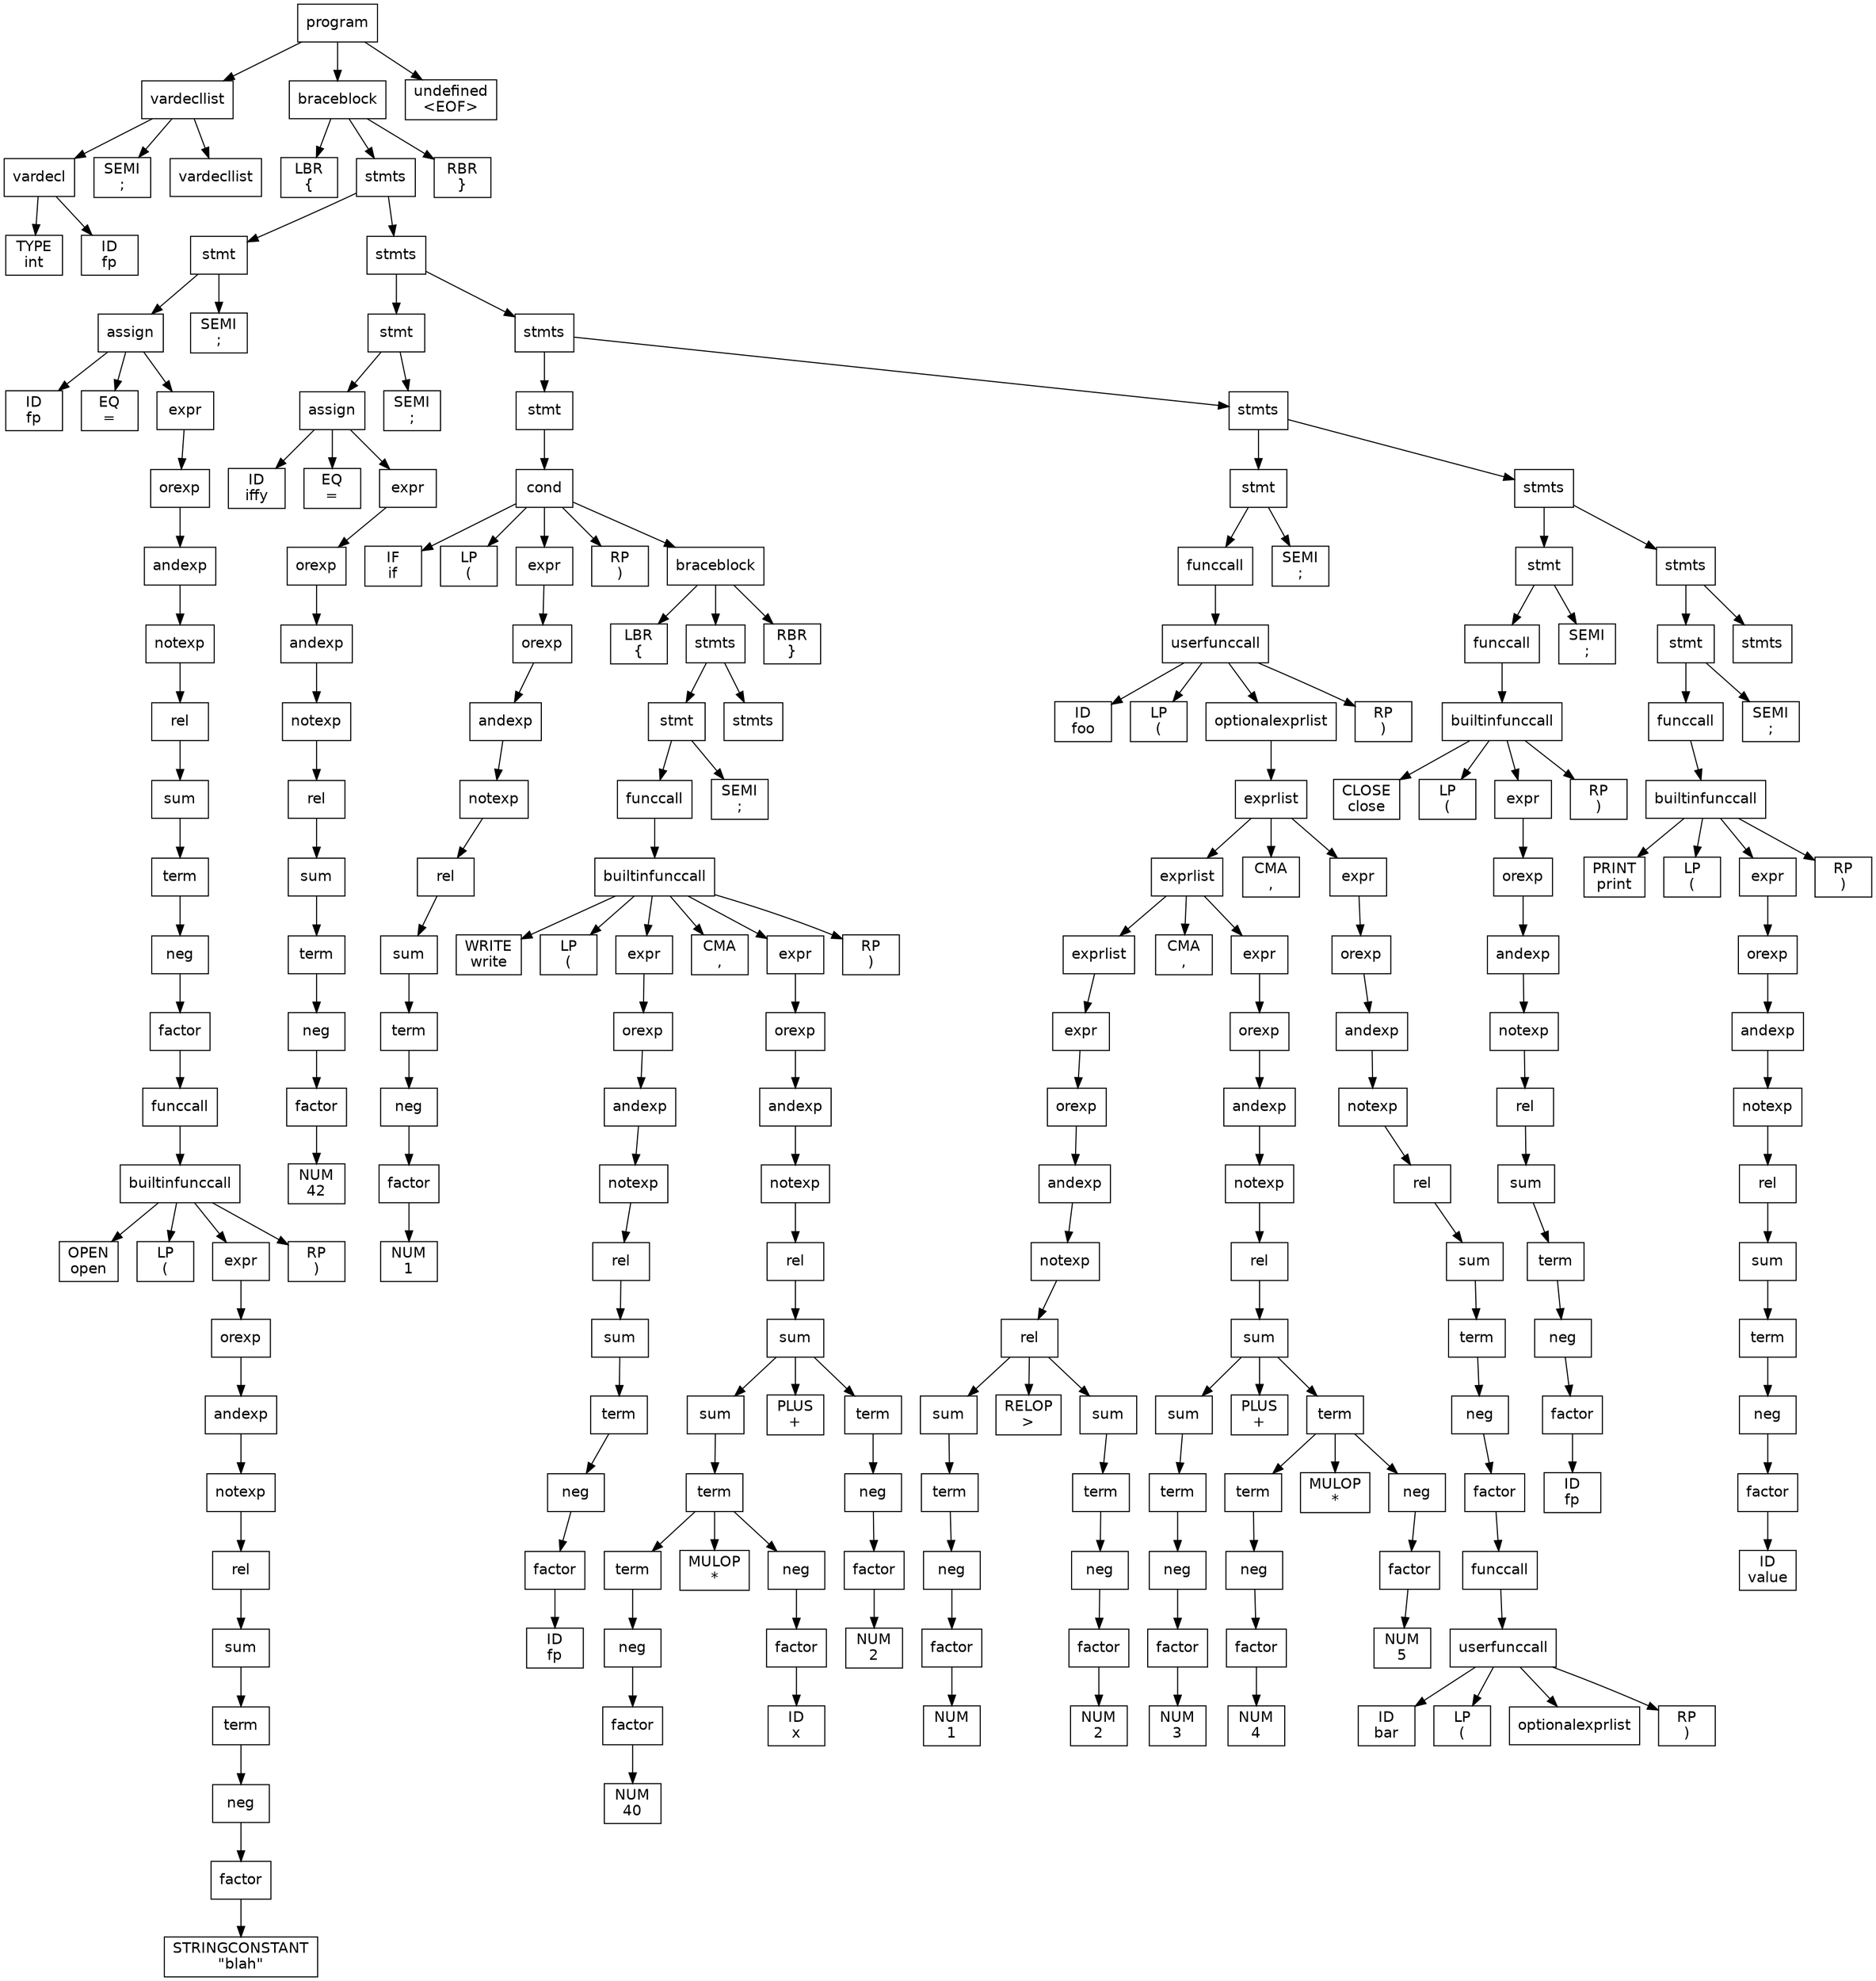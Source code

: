 digraph d{
node [fontname="Helvetica",shape=box];
n0 [label=<program>];
n1 [label=<vardecllist>];
n2 [label=<vardecl>];
n3 [label=<TYPE<br/>int>];
n4 [label=<ID<br/>fp>];
n5 [label=<SEMI<br/>;>];
n6 [label=<vardecllist>];
n7 [label=<braceblock>];
n8 [label=<LBR<br/>{>];
n9 [label=<stmts>];
n10 [label=<stmt>];
n11 [label=<assign>];
n12 [label=<ID<br/>fp>];
n13 [label=<EQ<br/>=>];
n14 [label=<expr>];
n15 [label=<orexp>];
n16 [label=<andexp>];
n17 [label=<notexp>];
n18 [label=<rel>];
n19 [label=<sum>];
n20 [label=<term>];
n21 [label=<neg>];
n22 [label=<factor>];
n23 [label=<funccall>];
n24 [label=<builtinfunccall>];
n25 [label=<OPEN<br/>open>];
n26 [label=<LP<br/>(>];
n27 [label=<expr>];
n28 [label=<orexp>];
n29 [label=<andexp>];
n30 [label=<notexp>];
n31 [label=<rel>];
n32 [label=<sum>];
n33 [label=<term>];
n34 [label=<neg>];
n35 [label=<factor>];
n36 [label=<STRINGCONSTANT<br/>"blah">];
n37 [label=<RP<br/>)>];
n38 [label=<SEMI<br/>;>];
n39 [label=<stmts>];
n40 [label=<stmt>];
n41 [label=<assign>];
n42 [label=<ID<br/>iffy>];
n43 [label=<EQ<br/>=>];
n44 [label=<expr>];
n45 [label=<orexp>];
n46 [label=<andexp>];
n47 [label=<notexp>];
n48 [label=<rel>];
n49 [label=<sum>];
n50 [label=<term>];
n51 [label=<neg>];
n52 [label=<factor>];
n53 [label=<NUM<br/>42>];
n54 [label=<SEMI<br/>;>];
n55 [label=<stmts>];
n56 [label=<stmt>];
n57 [label=<cond>];
n58 [label=<IF<br/>if>];
n59 [label=<LP<br/>(>];
n60 [label=<expr>];
n61 [label=<orexp>];
n62 [label=<andexp>];
n63 [label=<notexp>];
n64 [label=<rel>];
n65 [label=<sum>];
n66 [label=<term>];
n67 [label=<neg>];
n68 [label=<factor>];
n69 [label=<NUM<br/>1>];
n70 [label=<RP<br/>)>];
n71 [label=<braceblock>];
n72 [label=<LBR<br/>{>];
n73 [label=<stmts>];
n74 [label=<stmt>];
n75 [label=<funccall>];
n76 [label=<builtinfunccall>];
n77 [label=<WRITE<br/>write>];
n78 [label=<LP<br/>(>];
n79 [label=<expr>];
n80 [label=<orexp>];
n81 [label=<andexp>];
n82 [label=<notexp>];
n83 [label=<rel>];
n84 [label=<sum>];
n85 [label=<term>];
n86 [label=<neg>];
n87 [label=<factor>];
n88 [label=<ID<br/>fp>];
n89 [label=<CMA<br/>,>];
n90 [label=<expr>];
n91 [label=<orexp>];
n92 [label=<andexp>];
n93 [label=<notexp>];
n94 [label=<rel>];
n95 [label=<sum>];
n96 [label=<sum>];
n97 [label=<term>];
n98 [label=<term>];
n99 [label=<neg>];
n100 [label=<factor>];
n101 [label=<NUM<br/>40>];
n102 [label=<MULOP<br/>*>];
n103 [label=<neg>];
n104 [label=<factor>];
n105 [label=<ID<br/>x>];
n106 [label=<PLUS<br/>+>];
n107 [label=<term>];
n108 [label=<neg>];
n109 [label=<factor>];
n110 [label=<NUM<br/>2>];
n111 [label=<RP<br/>)>];
n112 [label=<SEMI<br/>;>];
n113 [label=<stmts>];
n114 [label=<RBR<br/>}>];
n115 [label=<stmts>];
n116 [label=<stmt>];
n117 [label=<funccall>];
n118 [label=<userfunccall>];
n119 [label=<ID<br/>foo>];
n120 [label=<LP<br/>(>];
n121 [label=<optionalexprlist>];
n122 [label=<exprlist>];
n123 [label=<exprlist>];
n124 [label=<exprlist>];
n125 [label=<expr>];
n126 [label=<orexp>];
n127 [label=<andexp>];
n128 [label=<notexp>];
n129 [label=<rel>];
n130 [label=<sum>];
n131 [label=<term>];
n132 [label=<neg>];
n133 [label=<factor>];
n134 [label=<NUM<br/>1>];
n135 [label=<RELOP<br/>&gt;>];
n136 [label=<sum>];
n137 [label=<term>];
n138 [label=<neg>];
n139 [label=<factor>];
n140 [label=<NUM<br/>2>];
n141 [label=<CMA<br/>,>];
n142 [label=<expr>];
n143 [label=<orexp>];
n144 [label=<andexp>];
n145 [label=<notexp>];
n146 [label=<rel>];
n147 [label=<sum>];
n148 [label=<sum>];
n149 [label=<term>];
n150 [label=<neg>];
n151 [label=<factor>];
n152 [label=<NUM<br/>3>];
n153 [label=<PLUS<br/>+>];
n154 [label=<term>];
n155 [label=<term>];
n156 [label=<neg>];
n157 [label=<factor>];
n158 [label=<NUM<br/>4>];
n159 [label=<MULOP<br/>*>];
n160 [label=<neg>];
n161 [label=<factor>];
n162 [label=<NUM<br/>5>];
n163 [label=<CMA<br/>,>];
n164 [label=<expr>];
n165 [label=<orexp>];
n166 [label=<andexp>];
n167 [label=<notexp>];
n168 [label=<rel>];
n169 [label=<sum>];
n170 [label=<term>];
n171 [label=<neg>];
n172 [label=<factor>];
n173 [label=<funccall>];
n174 [label=<userfunccall>];
n175 [label=<ID<br/>bar>];
n176 [label=<LP<br/>(>];
n177 [label=<optionalexprlist>];
n178 [label=<RP<br/>)>];
n179 [label=<RP<br/>)>];
n180 [label=<SEMI<br/>;>];
n181 [label=<stmts>];
n182 [label=<stmt>];
n183 [label=<funccall>];
n184 [label=<builtinfunccall>];
n185 [label=<CLOSE<br/>close>];
n186 [label=<LP<br/>(>];
n187 [label=<expr>];
n188 [label=<orexp>];
n189 [label=<andexp>];
n190 [label=<notexp>];
n191 [label=<rel>];
n192 [label=<sum>];
n193 [label=<term>];
n194 [label=<neg>];
n195 [label=<factor>];
n196 [label=<ID<br/>fp>];
n197 [label=<RP<br/>)>];
n198 [label=<SEMI<br/>;>];
n199 [label=<stmts>];
n200 [label=<stmt>];
n201 [label=<funccall>];
n202 [label=<builtinfunccall>];
n203 [label=<PRINT<br/>print>];
n204 [label=<LP<br/>(>];
n205 [label=<expr>];
n206 [label=<orexp>];
n207 [label=<andexp>];
n208 [label=<notexp>];
n209 [label=<rel>];
n210 [label=<sum>];
n211 [label=<term>];
n212 [label=<neg>];
n213 [label=<factor>];
n214 [label=<ID<br/>value>];
n215 [label=<RP<br/>)>];
n216 [label=<SEMI<br/>;>];
n217 [label=<stmts>];
n218 [label=<RBR<br/>}>];
n219 [label=<undefined<br/>&lt;EOF&gt;>];
n0 -> n1;
n0 -> n7;
n0 -> n219;
n1 -> n2;
n1 -> n5;
n1 -> n6;
n2 -> n3;
n2 -> n4;
n7 -> n8;
n7 -> n9;
n7 -> n218;
n9 -> n10;
n9 -> n39;
n10 -> n11;
n10 -> n38;
n11 -> n12;
n11 -> n13;
n11 -> n14;
n14 -> n15;
n15 -> n16;
n16 -> n17;
n17 -> n18;
n18 -> n19;
n19 -> n20;
n20 -> n21;
n21 -> n22;
n22 -> n23;
n23 -> n24;
n24 -> n25;
n24 -> n26;
n24 -> n27;
n24 -> n37;
n27 -> n28;
n28 -> n29;
n29 -> n30;
n30 -> n31;
n31 -> n32;
n32 -> n33;
n33 -> n34;
n34 -> n35;
n35 -> n36;
n39 -> n40;
n39 -> n55;
n40 -> n41;
n40 -> n54;
n41 -> n42;
n41 -> n43;
n41 -> n44;
n44 -> n45;
n45 -> n46;
n46 -> n47;
n47 -> n48;
n48 -> n49;
n49 -> n50;
n50 -> n51;
n51 -> n52;
n52 -> n53;
n55 -> n56;
n55 -> n115;
n56 -> n57;
n57 -> n58;
n57 -> n59;
n57 -> n60;
n57 -> n70;
n57 -> n71;
n60 -> n61;
n61 -> n62;
n62 -> n63;
n63 -> n64;
n64 -> n65;
n65 -> n66;
n66 -> n67;
n67 -> n68;
n68 -> n69;
n71 -> n72;
n71 -> n73;
n71 -> n114;
n73 -> n74;
n73 -> n113;
n74 -> n75;
n74 -> n112;
n75 -> n76;
n76 -> n77;
n76 -> n78;
n76 -> n79;
n76 -> n89;
n76 -> n90;
n76 -> n111;
n79 -> n80;
n80 -> n81;
n81 -> n82;
n82 -> n83;
n83 -> n84;
n84 -> n85;
n85 -> n86;
n86 -> n87;
n87 -> n88;
n90 -> n91;
n91 -> n92;
n92 -> n93;
n93 -> n94;
n94 -> n95;
n95 -> n96;
n95 -> n106;
n95 -> n107;
n96 -> n97;
n97 -> n98;
n97 -> n102;
n97 -> n103;
n98 -> n99;
n99 -> n100;
n100 -> n101;
n103 -> n104;
n104 -> n105;
n107 -> n108;
n108 -> n109;
n109 -> n110;
n115 -> n116;
n115 -> n181;
n116 -> n117;
n116 -> n180;
n117 -> n118;
n118 -> n119;
n118 -> n120;
n118 -> n121;
n118 -> n179;
n121 -> n122;
n122 -> n123;
n122 -> n163;
n122 -> n164;
n123 -> n124;
n123 -> n141;
n123 -> n142;
n124 -> n125;
n125 -> n126;
n126 -> n127;
n127 -> n128;
n128 -> n129;
n129 -> n130;
n129 -> n135;
n129 -> n136;
n130 -> n131;
n131 -> n132;
n132 -> n133;
n133 -> n134;
n136 -> n137;
n137 -> n138;
n138 -> n139;
n139 -> n140;
n142 -> n143;
n143 -> n144;
n144 -> n145;
n145 -> n146;
n146 -> n147;
n147 -> n148;
n147 -> n153;
n147 -> n154;
n148 -> n149;
n149 -> n150;
n150 -> n151;
n151 -> n152;
n154 -> n155;
n154 -> n159;
n154 -> n160;
n155 -> n156;
n156 -> n157;
n157 -> n158;
n160 -> n161;
n161 -> n162;
n164 -> n165;
n165 -> n166;
n166 -> n167;
n167 -> n168;
n168 -> n169;
n169 -> n170;
n170 -> n171;
n171 -> n172;
n172 -> n173;
n173 -> n174;
n174 -> n175;
n174 -> n176;
n174 -> n177;
n174 -> n178;
n181 -> n182;
n181 -> n199;
n182 -> n183;
n182 -> n198;
n183 -> n184;
n184 -> n185;
n184 -> n186;
n184 -> n187;
n184 -> n197;
n187 -> n188;
n188 -> n189;
n189 -> n190;
n190 -> n191;
n191 -> n192;
n192 -> n193;
n193 -> n194;
n194 -> n195;
n195 -> n196;
n199 -> n200;
n199 -> n217;
n200 -> n201;
n200 -> n216;
n201 -> n202;
n202 -> n203;
n202 -> n204;
n202 -> n205;
n202 -> n215;
n205 -> n206;
n206 -> n207;
n207 -> n208;
n208 -> n209;
n209 -> n210;
n210 -> n211;
n211 -> n212;
n212 -> n213;
n213 -> n214;
}